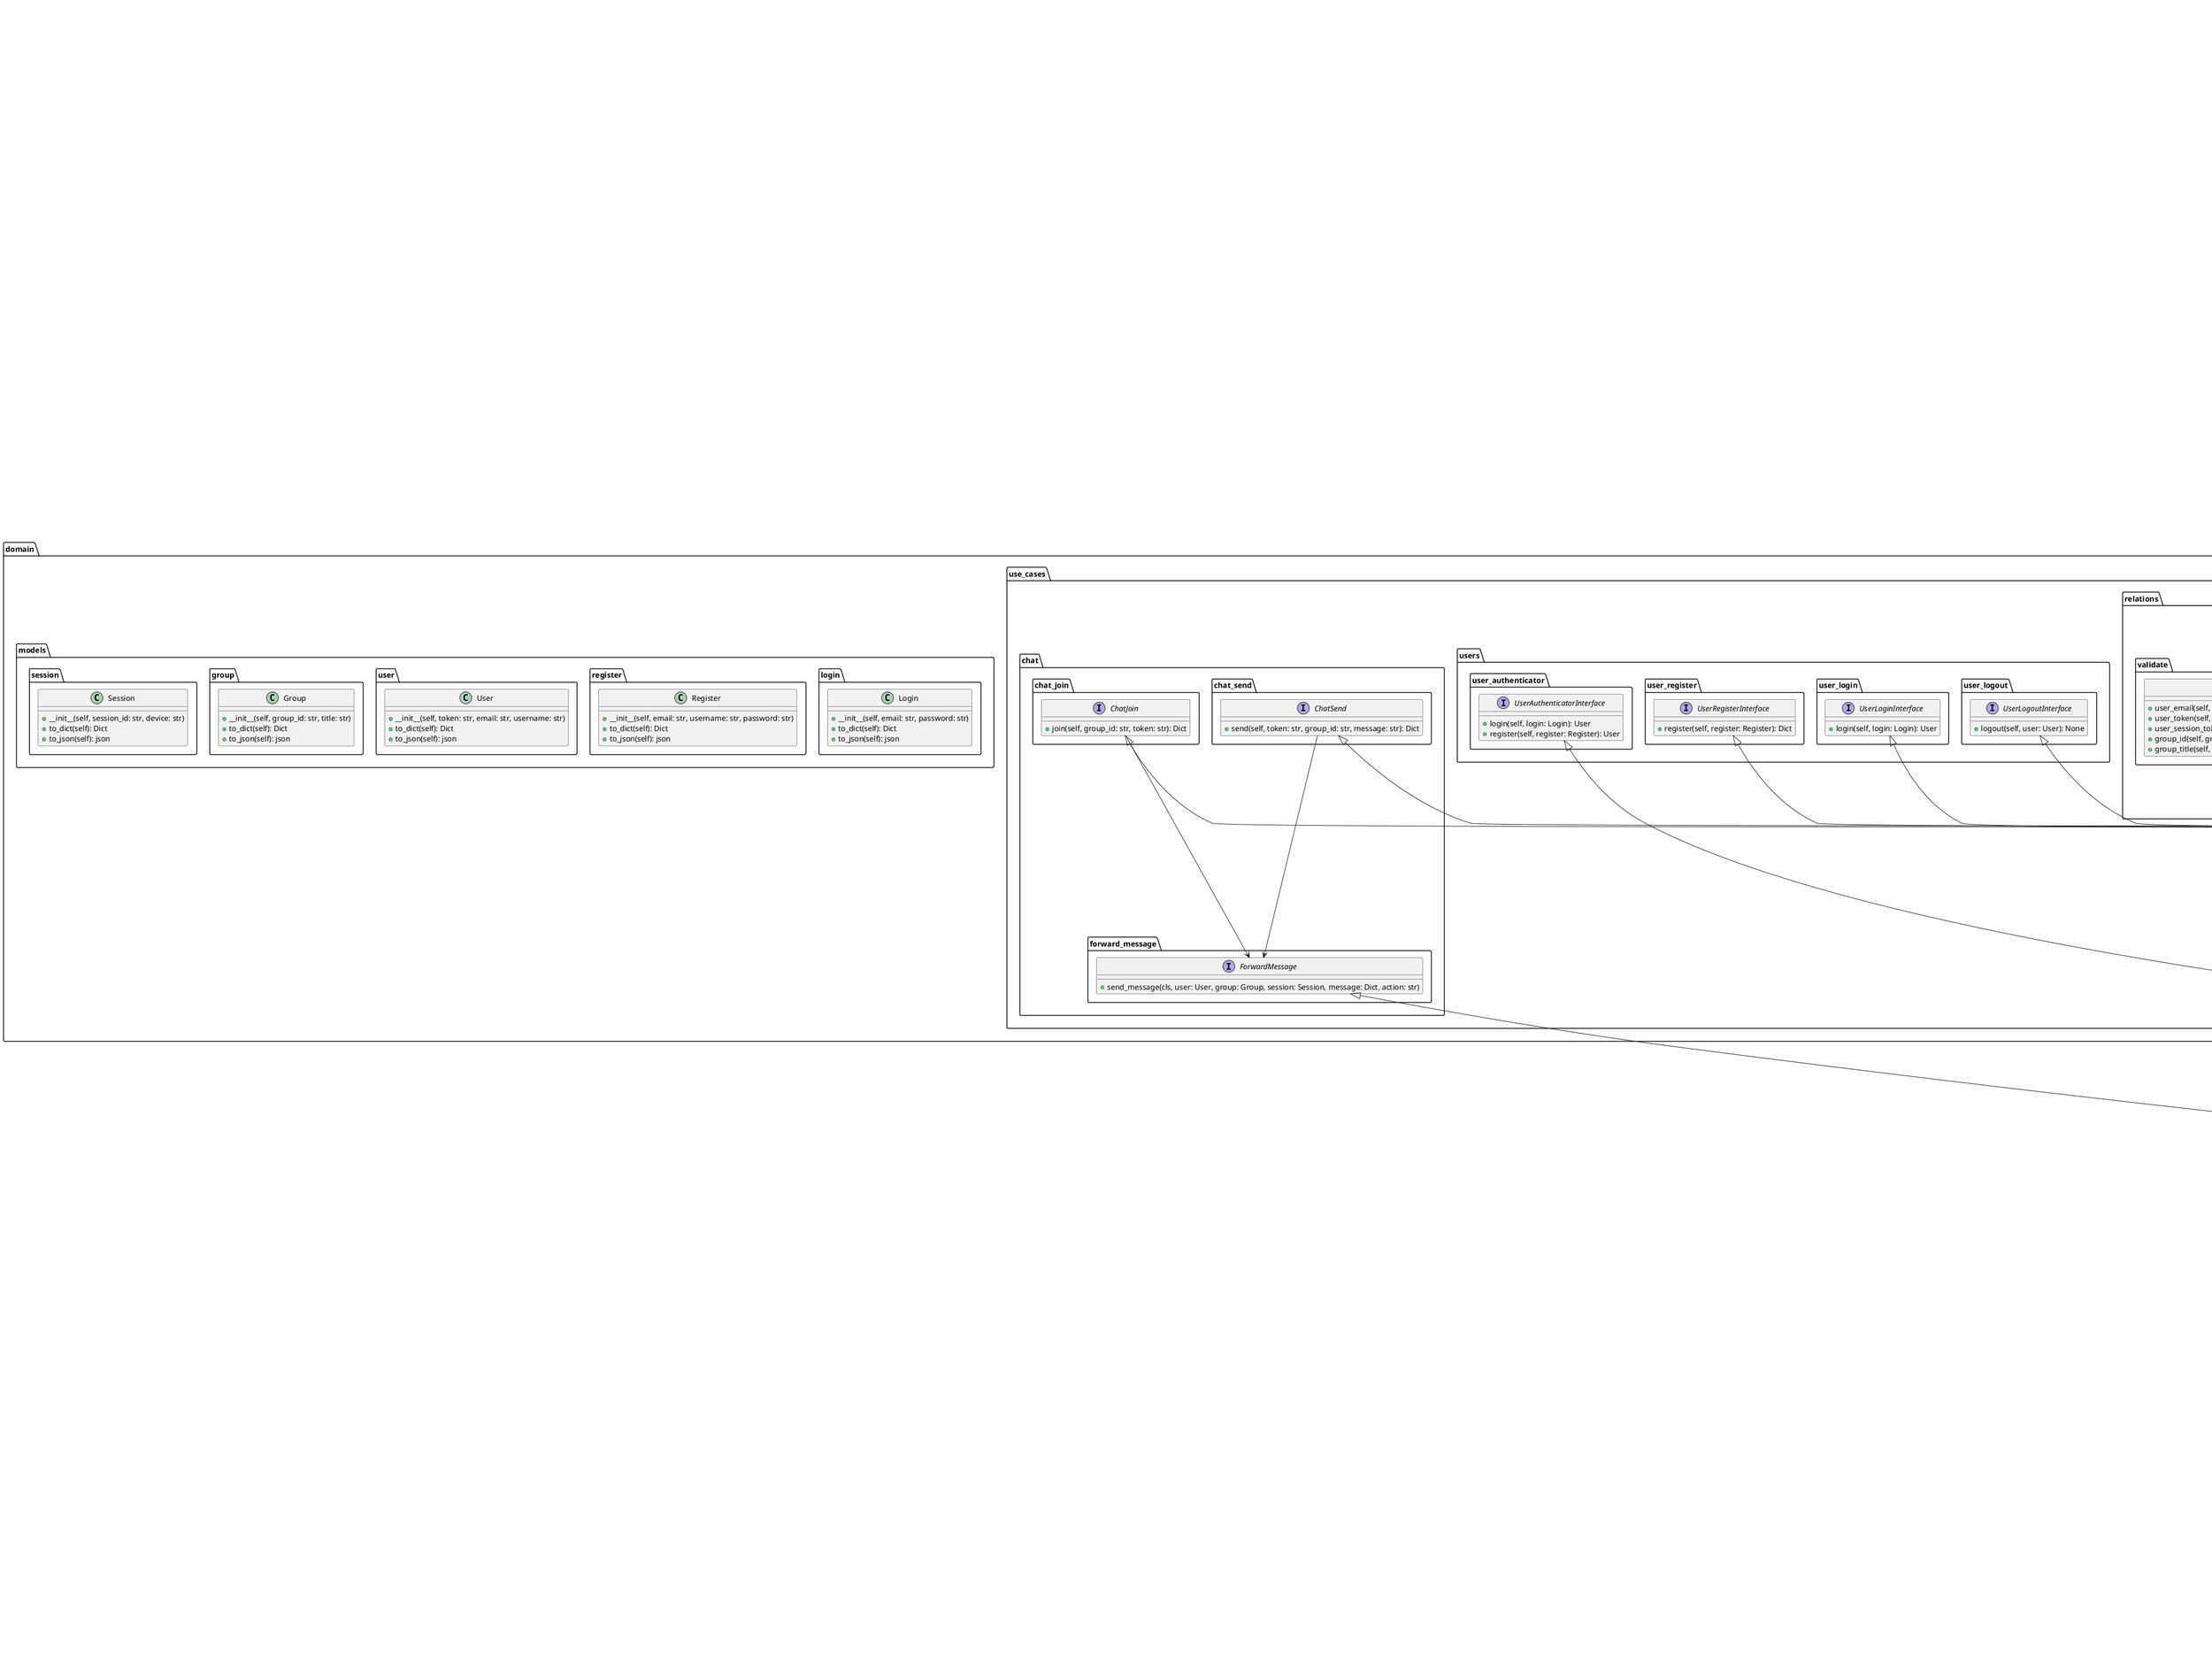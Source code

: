 @startuml
class run.init {
 app.run(host="0.0.0.0", port=5000)
}

run -->main.server.app


class main.server.app {
  app.register_blueprint(user_route_bp)
  app.register_blueprint(chat_route_bp)
  app.register_blueprint(group_route_bp)
}

class main.composers.users.user_login_composer {
  auth = UserAuthenticator()
  repository = UsersRepository()
  use_case = UserLogin()
  controller = UserLoginController()
  return: controller.handle
}

main.composers.users.user_login_composer --> data.use_cases.users.user_login.UserLogin
data.use_cases.users.user_login.UserLogin --> data.use_cases.users.user_authenticator.UserAuthenticator
data.use_cases.users.user_login.UserLogin --> infra.db.repositories.users.users_repository.UsersRepository
data.use_cases.users.user_login.UserLogin ----> presentation.controllers.users.user_login_controller.UserLoginController

class main.composers.users.user_logout_composer {
  auth = UserAuthenticator()
  repository = UsersRepository()
  use_case = UserLogout()
  controller = UserLogoutController()
  return: controller.handle
}

main.composers.users.user_logout_composer --> data.use_cases.users.user_logout.UserLogout
data.use_cases.users.user_logout.UserLogout --> data.use_cases.users.user_authenticator.UserAuthenticator
data.use_cases.users.user_logout.UserLogout --> infra.db.repositories.users.users_repository.UsersRepository
data.use_cases.users.user_logout.UserLogout ----> presentation.controllers.users.user_logout_controller.UserLogoutController


class data.use_cases.users.user_authenticator.UserAuthenticator {
  +login(cls, login: Login): User
  +register(cls, register: Register): User
  -__request_auth(params: any, url, action): User
}


interface domain.use_cases.users.user_authenticator.UserAuthenticatorInterface {
  +login(self, login: Login): User
  +register(self, register: Register): User
}

domain.use_cases.users.user_authenticator.UserAuthenticatorInterface <|-- data.use_cases.users.user_authenticator.UserAuthenticator

class presentation.controllers.users.user_login_controller.UserLoginController {
  +__init__(use_case: UserLoginInterface)
  +handle(http_request: HttpRequest):HttpResponse
}

class presentation.controllers.users.user_logout_controller.UserLogoutController {
  +__init__(use_case: UserLoginInterface)
  +handle(http_request: HttpRequest):HttpResponse
}

class main.composers.users.user_register_composer{
  auth = UserAuthenticator()
  repository = UsersRepository()
  use_case = UserRegister()
  controller = UserRegisterController()
  return: controller.handle
}


class presentation.controllers.users.user_register_controller.UserRegisterController {
  +__init__(use_case: UserRegisterInterface)
  +handle(http_request: HttpRequest):HttpResponse
}

main.composers.users.user_register_composer --> data.use_cases.users.user_register.UserRegister
data.use_cases.users.user_register.UserRegister --> data.use_cases.users.user_authenticator.UserAuthenticator
data.use_cases.users.user_register.UserRegister ---> presentation.controllers.users.user_register_controller.UserRegisterController

class main.adapters.request_adapter{
  return: http_response
}

interface presentation.interface.controller_interface {
  +handle(http_request: HttpRequest): HttpResponse
}

presentation.interface.controller_interface <|-- presentation.controllers.users.user_login_controller.UserLoginController
presentation.interface.controller_interface <|-- presentation.controllers.users.user_logout_controller.UserLogoutController
presentation.interface.controller_interface <|-- presentation.controllers.users.user_register_controller.UserRegisterController


class data.use_cases.users.user_login.UserLogin {
  +__init__(users_repository: UsersRepositoryInterface, user_authenticator: UserAuthenticatorInterface)
  +login(self, login: Login): Dict
  -__validate_email(email: str)
  -__validate_password(password: str)
  -__search_user(self, login: Login)
  -__authentication(self, login: Login): User
  -__format_response(user: User): Dict
}

interface domain.use_cases.users.user_login.UserLoginInterface {
  +login(self, login: Login): User
}

domain.use_cases.users.user_login.UserLoginInterface <|-- data.use_cases.users.user_login.UserLogin

class data.use_cases.users.user_logout.UserLogout {
  +__init__(users_repository: UsersRepositoryInterface, user_authenticator: UserAuthenticatorInterface)
  +logout(self, user: User): None
  -__authentication(self, user: User): None
  -__logout_repo(self, user: User): None
}

interface domain.use_cases.users.user_logout.UserLogoutInterface {
  +logout(self, user: User): None
}

domain.use_cases.users.user_logout.UserLogoutInterface <|-- data.use_cases.users.user_logout.UserLogout

class data.use_cases.users.user_register.UserRegister {
  +__init__(user_authenticator: UserAuthenticatorInterface)
  +register(self, register: Register): Dict
  -__validate_username(username: str)
  -__validate_email(email: str)
  -__validate_password(password: str)
  -__authentication(self, login: Login): User
  -__format_response(user: User): Dict
}


interface domain.use_cases.users.user_register.UserRegisterInterface {
  +register(self, register: Register): Dict
}

domain.use_cases.users.user_register.UserRegisterInterface <|-- data.use_cases.users.user_register.UserRegister


class infra.db.repositories.users.users_repository.UsersRepository {
  +__init__(users_repository: UsersRepositoryInterface)
  +insert_user(token: str, email: str, username: str, device: str, session_id: str): None
  +select_username(username: str): UsersEntity
  +select_email(email: str): UsersEntity
  +select_device(device: str): list[UsersEntity]
  +select_token(token: str): UsersEntity
  +remove_user(token: str): str

}

interface infra.db.interface.users.users_repository.UsersRepositoryInterface{
  +insert_user(token: str, email: str, username: str, device: str, session_id: str): None
  +select_username(username: str): UsersEntity
  +select_email(email: str): UsersEntity
  +select_device(device: str): list[UsersEntity]
  +select_token(token: str): UsersEntity
  +remove_user(token: str): str
}

infra.db.interface.users.users_repository.UsersRepositoryInterface <|-- infra.db.repositories.users.users_repository.UsersRepository

class main.composers.groups.group_join_composer {
  group_repository = GroupsRepository()
  user_group = user_group_composer()
  use_case = GroupJoin()
  controller = GroupJoinController()
}

main.composers.groups.group_join_composer ---> data.use_cases.groups.group_join.GroupJoin
data.use_cases.groups.group_join.GroupJoin ---> main.composers.relations.user_group_composer
data.use_cases.groups.group_join.GroupJoin ---> main.composers.relations.validate
data.use_cases.groups.group_join.GroupJoin ---> infra.db.repositories.groups.group_repository.GroupsRepository
data.use_cases.groups.group_join.GroupJoin ----> presentation.controllers.groups.group_join_controller.GroupJoinController


class main.composers.groups.group_list_composer {
  user_group = user_group_composer()
  use_case = GroupList(user_group)
  controller = GroupListController(use_case)
}

main.composers.groups.group_list_composer ---> data.use_cases.groups.group_list.GroupList
data.use_cases.groups.group_list.GroupList ---> main.composers.relations.user_group_composer
data.use_cases.groups.group_list.GroupList ----> presentation.controllers.groups.group_list_controller.GroupListController

class main.composers.groups.group_create_composer {
  repository = GroupsRepository()
    use_case = GroupCreate(repository)
    controller = GroupCreateController(use_case)

}

main.composers.groups.group_create_composer ---> data.use_cases.groups.group_create.GroupCreate
data.use_cases.groups.group_create.GroupCreate ---> infra.db.repositories.groups.group_repository.GroupsRepository
data.use_cases.groups.group_create.GroupCreate ----> presentation.controllers.groups.group_create.GroupCreateController

class data.use_cases.groups.group_join.GroupJoin {
  +join(self, user: User, group: Group): UsersGroups
  +join_global(self, user: User): UsersGroups
  -__search_group(self, title: str): Group
  -__search_member(self, email: str, title: str): None
  -__register_member(self, user: User, group: Group): UsersGroups
}

interface domain.use_cases.groups.group_join.GroupJoinInterface {
  +join(self, user: User, group: Group): UsersGroups
  +join_global(self, user: User): UsersGroups
}

domain.use_cases.groups.group_join.GroupJoinInterface <|-- data.use_cases.groups.group_join.GroupJoin

class data.use_cases.groups.group_list.GroupList {
    +__init__(users_repository: UsersRepositoryInterface)
    +list(self, user: User): List[Group]
}

interface domain.use_cases.groups.group_list.GroupList {
    +list(self, user: User, ): List[Group]
}

domain.use_cases.groups.group_list.GroupList <|-- data.use_cases.groups.group_list.GroupList

class data.use_cases.groups.group_create.GroupCreate {
  +create(self, group: Group): Dict
  -__validate_name(itle: str): Group
  -__search_group(self, title: str): None
  -__save_group(self, title: str) -> Group
}

interface domain.use_cases.groups.group_create.GroupCreate
 {
  +create(self, group: Group): Dict
}

domain.use_cases.groups.group_create.GroupCreate <|-- data.use_cases.groups.group_create.GroupCreate

class infra.db.repositories.groups.group_repository.GroupsRepository {
    +__init__(users_repository: UsersRepositoryInterface)
    +add_group(cls, id: str, title: str): GroupsEntity
    +select_title(cls, title: str): GroupsEntity
}

interface infra.db.interface.groups.groups_repository.GroupsRepositoryInterface{
    +add_group(cls, id: str, title: str): GroupsEntity
    +select_title(cls, title: str): GroupsEntity
    +select_group_id(cls, group_id: str): GroupsEntity
}

infra.db.interface.groups.groups_repository.GroupsRepositoryInterface <|-- infra.db.repositories.groups.group_repository.GroupsRepository

class main.composers.relations.user_group_composer {
    secure_email = SecureEmail()
    repository = UsersGroupsRepository()
    use_case = UserGroup(repository, secure_email)
}

main.composers.groups.group_create_composer ---> data.use_cases.relations.user_group.UserGroup
data.use_cases.relations.user_group.UserGroup ---> infra.db.repositories.relations.users_groups_repository.UsersGroupsRepository
data.use_cases.relations.user_group.UserGroup ----> infra.security.implementations.secure_email.SecureEmail

class data.use_cases.relations.user_group.UserGroup {
    +join_user(self, user: User, group: Group): Dict
    +select_user_relations(self, secure_email: str): List[Group]
    +select_user_relations(self, secure_email: str): List[Group]
    +select_group_relations(self, group_id: str): List[User]
    +update_relation(self, user: User, group: Group): Dict
}

interface domain.use_cases.relations.user_group.UserGroup
 {
    +join_user(self, user: User, group: Group): Dict
    +select_user_relations(self, secure_email: str): List[Group]
    +select_user_relations(self, secure_email: str): List[Group]
    +select_group_relations(self, group_id: str): List[User]
    +update_relation(self, user: User, group: Group): Dict


domain.use_cases.relations.user_group.UserGroup <|-- data.use_cases.relations.user_group.UserGroup

class infra.db.repositories.relations.users_groups_repository.UsersGroupsRepository {
    +__init__(users_groups_repository: UsersGroupsRepositoryInterface)
    +join_user(self, id: str, secure_email: str, group_title: str, group_id: str, updated_at: datetime): UsersGroupsEntity
    +select_user_relations(self, secure_email: str): List[UsersGroupsEntity]
    +select_group_relations(self, group_id: str) : List[UsersGroupsEntity]
    +update_relation(self, secure_email: str, group_id: str, updated_at: datetime): UsersGroupsEntity

}

interface infra.db.interface.relations.users_groups_repository.UsersGroupsRepositoryInterface {
    +join_user(self, id: str, secure_email: str, group_title: str, group_id: str, updated_at: datetime): UsersGroupsEntity
    +select_user_relations(self, secure_email: str): List[UsersGroupsEntity]
    +select_group_relations(self, group_id: str) : List[UsersGroupsEntity]
    +update_relation(self, secure_email: str, group_id: str, updated_at: datetime): UsersGroupsEntity

}

infra.db.interface.relations.users_groups_repository.UsersGroupsRepositoryInterface <|-- infra.db.repositories.relations.users_groups_repository.UsersGroupsRepository

class data.use_cases.chat.chat_join.ChatJoin {
    +__init__(forward_message: ForwardMessage, validate: ValidateInterface)
    +join(self, group_id: str, token: str): Dict
    -__validate_user(self, token: str): tuple (user, session)
    -__validate_group(self, group_id: str, email: str): Group
    -__send_message(self, user: User, group: Group, session: Session, message: str) -> Message:
}

interface domain.use_cases.chat.chat_join.ChatJoin {
    +join(self, group_id: str, token: str): Dict
}

domain.use_cases.chat.chat_join.ChatJoin <|-- data.use_cases.chat.chat_join.ChatJoin

class main.composers.chat.chat_join_composer {
    validate = validate_composer()
    forward_message = ForwardMessage()
    use_case = ChatJoin(forward_message=forward_message, validate=validate)
    controller = ChatJoinController(use_case)
    return controller.handle
}

main.composers.chat.chat_join_composer ---> data.use_cases.chat.chat_join.ChatJoin
data.use_cases.chat.chat_join.ChatJoin ---> data.use_cases.chat.forward_message.ForwardMessage
data.use_cases.chat.chat_join.ChatJoin ---> main.composers.relations.validate
data.use_cases.chat.chat_join.ChatJoin----> presentation.controllers.chat.chat_join_controller.ChatJoinController

class data.use_cases.chat.chat_send.ChatSend {
    +__init__(forward_message: ForwardMessage, validate: ValidateInterface)
    +send(self, token: str, group_id: str, message: str): Dict
    -__validate_user(self, token: str): tuple (user, session)
    -__validate_group(self, group_id: str, email: str): Group
    -__send_message(self, user: User, group: Group, session: Session, message: str) -> Message:
}

interface domain.use_cases.chat.chat_send.ChatSend {
    +send(self, token: str, group_id: str, message: str): Dict
}

domain.use_cases.chat.chat_send.ChatSend <|-- data.use_cases.chat.chat_send.ChatSend

class main.composers.chat.chat_send_composer {
    validate = validate_composer()
    forward_message = ForwardMessage()
    use_case = ChatSend(validate=validate, forward_message=forward_message)
    controller = ChatSendController(use_case)
    return controller.handle
}

main.composers.chat.chat_send_composer ---> data.use_cases.chat.chat_send.ChatSend
data.use_cases.chat.chat_send.ChatSend ---> data.use_cases.chat.forward_message.ForwardMessage
data.use_cases.chat.chat_send.ChatSend ---> main.composers.relations.validate
data.use_cases.chat.chat_send.ChatSend----> presentation.controllers.chat.chat_send_controller.ChatSendController


class infra.security.implementations.secure_email.SecureEmail {
    +__init__(secure_email: SecureEmailInterface)
    +encrypt_email(self, email: str): str
}

interface infra.security.interface.secure_email.SecureEmailInterface {
    +encrypt_email(self, email: str): str
}

infra.security.interface.secure_email.SecureEmailInterface <|-- infra.security.implementations.secure_email.SecureEmail

class presentation.controllers.groups.group_create.GroupCreateController {
  +__init__(use_case: GroupCreateInterface)
  +handle(http_request: HttpRequest):HttpResponse
}


class presentation.controllers.groups.group_join_controller.GroupJoinController {
  +__init__(use_case: GroupJoinInterface)
  +handle(http_request: HttpRequest):HttpResponse
}


class presentation.controllers.groups.group_list_controller.GroupListController {
  +__init__(use_case: GroupListInterface)
  +handle(http_request: HttpRequest):HttpResponse
}


presentation.interface.controller_interface <|-- presentation.controllers.groups.group_create.GroupCreateController
presentation.interface.controller_interface <|-- presentation.controllers.groups.group_join_controller.GroupJoinController
presentation.interface.controller_interface <|-- presentation.controllers.groups.group_list_controller.GroupListController


class presentation.controllers.chat.chat_join_controller.ChatJoinController {
  +__init__(use_case: ChatJoinInterface)
  +handle(http_request: HttpRequest):HttpResponse
}

class presentation.controllers.chat.chat_send_controller.ChatSendController {
  +__init__(use_case: ChatJoinInterface)
  +handle(http_request: HttpRequest):HttpResponse
}
presentation.interface.controller_interface <|-- presentation.controllers.chat.chat_join_controller.ChatJoinController
presentation.interface.controller_interface <|-- presentation.controllers.chat.chat_send_controller.ChatSendController

class data.use_cases.chat.forward_message.ForwardMessage {
    +__init__(forward_message: ForwardMessage, validate: ValidateInterface)
    +send_message(cls, user: User, group: Group, session: Session, message: Dict, action: str):
    -__format_message(user: User, group: Group, session: Session, send_time: datetime, action: str, message: Dict): Message
    -__request_message(params: any, url: str, action)
}

interface domain.use_cases.chat.forward_message.ForwardMessage {
    +send_message(cls, user: User, group: Group, session: Session, message: Dict, action: str)
}

domain.use_cases.chat.forward_message.ForwardMessage <|-- data.use_cases.chat.forward_message.ForwardMessage
domain.use_cases.chat.chat_join.ChatJoin --> domain.use_cases.chat.forward_message.ForwardMessage
domain.use_cases.chat.chat_send.ChatSend --> domain.use_cases.chat.forward_message.ForwardMessage

class data.use_cases.relations.validate.Validate {
    +__init__(user_repository: UsersRepositoryInterface, users_group_repository: UsersGroupsRepositoryInterface)
    +user_email(self, email: str): User
    +user_token(self, token: str): User
    +user_session_token(self, token: str): tuple (User, Session)
    +group_id(self, group_id: str, email: str): Group
    +group_title(self, group_title: str, email: str): Group
}

interface domain.use_cases.relations.validate.Validate {
    +user_email(self, email: str): User
    +user_token(self, token: str): User
    +user_session_token(self, token: str): tuple (User, Session)
    +group_id(self, group_id: str, email: str): Group
    +group_title(self, group_title: str, email: str): Group
}

domain.use_cases.relations.validate.Validate <|-- data.use_cases.relations.validate.Validate

class main.composers.relations.validate {
    users_rp = UsersRepository()
    groups_rp = GroupsRepository()
    use_case = Validate(users_rp, groups_rp)
    return use_case
}

main.composers.relations.validate --> data.use_cases.relations.validate.Validate
data.use_cases.relations.validate.Validate --> infra.db.repositories.users.users_repository.UsersRepository
data.use_cases.relations.validate.Validate --> infra.db.repositories.groups.group_repository.GroupsRepository


class domain.models.login.Login {
  +__init__(self, email: str, password: str)
  +to_dict(self): Dict
  +to_json(self): json
}

class domain.models.register.Register {
  +__init__(self, email: str, username: str, password: str)
  +to_dict(self): Dict
  +to_json(self): json
}

class domain.models.user.User {
  +__init__(self, token: str, email: str, username: str)
  +to_dict(self): Dict
  +to_json(self): json
}

class domain.models.group.Group {
    +__init__(self, group_id: str, title: str)
    +to_dict(self): Dict
    +to_json(self): json
}

class domain.models.session.Session {
    +__init__(self, session_id: str, device: str)
    +to_dict(self): Dict
    +to_json(self): json
}

class infra.db.entities.users.UsersEntity {
    token = Column(String, primary_key=True)
    email = Column(String, nullable=False)
    username = Column(String, nullable=False)
    device = Column(String, nullable=False)
    session_id = Column(String, nullable=False)
}

class infra.db.entities.groups.GroupsEntity {
    id = Column(String, primary_key=True)
    title = Column(String, nullable=False)
}

class infra.db.entities.users_groups.UsersGroupsEntity {
    id = Column(String, primary_key=True)
    secure_email = Column(String, nullable=False)
    user_token = Column(String, nullable=False)
    username = Column(String, nullable=False)
    group_title = Column(String, nullable=False)
    group_id = Column(String, nullable=False)
    updated_at = Column(String, nullable=False)
}

main.server.app --> Flask

main.server.app ---> main.routes

main.routes. user_route_bp
main.routes. chat_route_bp
main.routes. group_route_bp

main.routes ---> main.adapters

main.routes ---> main.composers

main.routes.user_route_bp ---> main.adapters
main.routes.chat_route_bp ---> main.adapters
main.routes.group_route_bp ---> main.adapters

@enduml